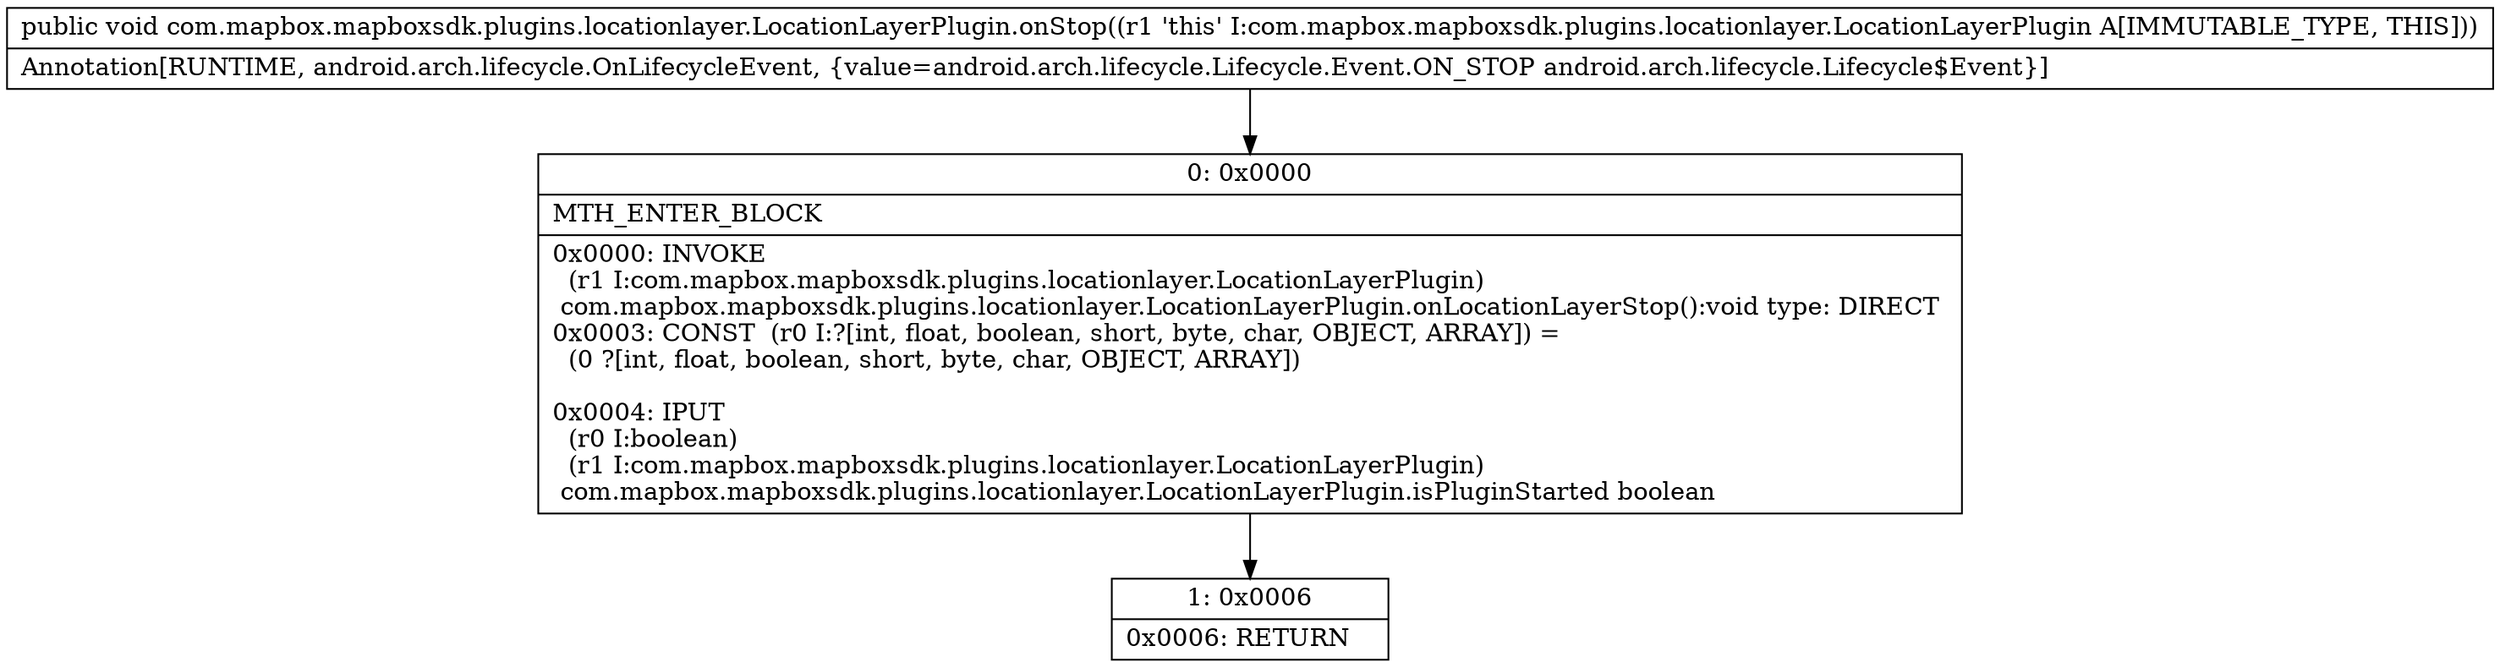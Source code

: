digraph "CFG forcom.mapbox.mapboxsdk.plugins.locationlayer.LocationLayerPlugin.onStop()V" {
Node_0 [shape=record,label="{0\:\ 0x0000|MTH_ENTER_BLOCK\l|0x0000: INVOKE  \l  (r1 I:com.mapbox.mapboxsdk.plugins.locationlayer.LocationLayerPlugin)\l com.mapbox.mapboxsdk.plugins.locationlayer.LocationLayerPlugin.onLocationLayerStop():void type: DIRECT \l0x0003: CONST  (r0 I:?[int, float, boolean, short, byte, char, OBJECT, ARRAY]) = \l  (0 ?[int, float, boolean, short, byte, char, OBJECT, ARRAY])\l \l0x0004: IPUT  \l  (r0 I:boolean)\l  (r1 I:com.mapbox.mapboxsdk.plugins.locationlayer.LocationLayerPlugin)\l com.mapbox.mapboxsdk.plugins.locationlayer.LocationLayerPlugin.isPluginStarted boolean \l}"];
Node_1 [shape=record,label="{1\:\ 0x0006|0x0006: RETURN   \l}"];
MethodNode[shape=record,label="{public void com.mapbox.mapboxsdk.plugins.locationlayer.LocationLayerPlugin.onStop((r1 'this' I:com.mapbox.mapboxsdk.plugins.locationlayer.LocationLayerPlugin A[IMMUTABLE_TYPE, THIS]))  | Annotation[RUNTIME, android.arch.lifecycle.OnLifecycleEvent, \{value=android.arch.lifecycle.Lifecycle.Event.ON_STOP android.arch.lifecycle.Lifecycle$Event\}]\l}"];
MethodNode -> Node_0;
Node_0 -> Node_1;
}

